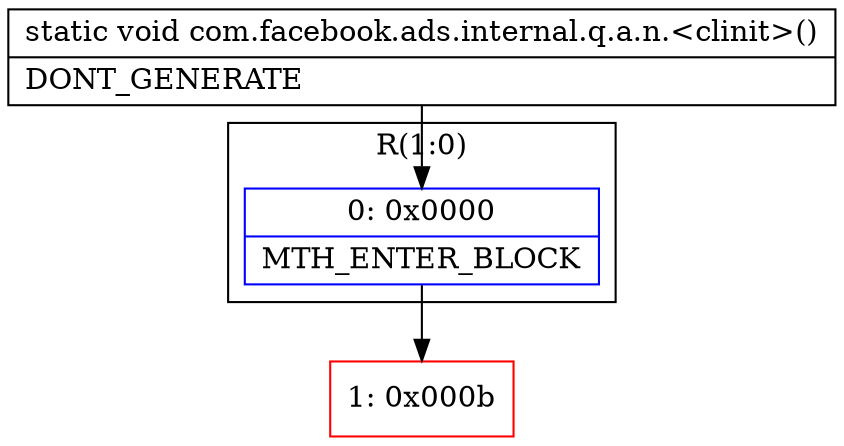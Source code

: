 digraph "CFG forcom.facebook.ads.internal.q.a.n.\<clinit\>()V" {
subgraph cluster_Region_783594436 {
label = "R(1:0)";
node [shape=record,color=blue];
Node_0 [shape=record,label="{0\:\ 0x0000|MTH_ENTER_BLOCK\l}"];
}
Node_1 [shape=record,color=red,label="{1\:\ 0x000b}"];
MethodNode[shape=record,label="{static void com.facebook.ads.internal.q.a.n.\<clinit\>()  | DONT_GENERATE\l}"];
MethodNode -> Node_0;
Node_0 -> Node_1;
}

